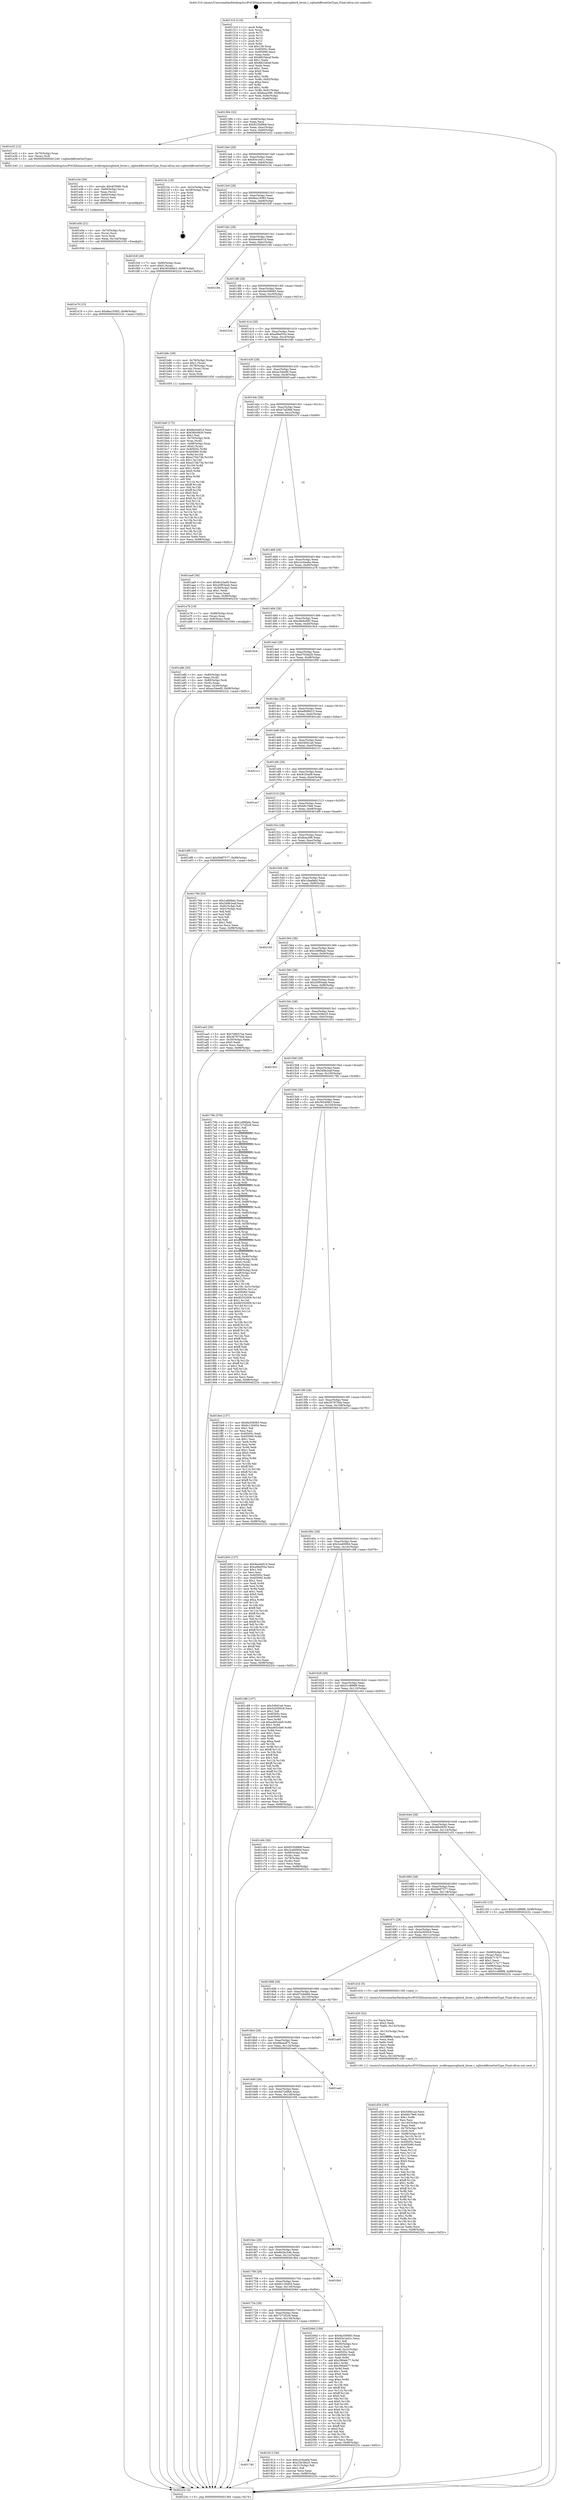 digraph "0x401310" {
  label = "0x401310 (/mnt/c/Users/mathe/Desktop/tcc/POCII/binaries/extr_wcdbrepairsqliterk_btree.c_sqliterkBtreeGetType_Final-ollvm.out::main(0))"
  labelloc = "t"
  node[shape=record]

  Entry [label="",width=0.3,height=0.3,shape=circle,fillcolor=black,style=filled]
  "0x401384" [label="{
     0x401384 [32]\l
     | [instrs]\l
     &nbsp;&nbsp;0x401384 \<+6\>: mov -0x98(%rbp),%eax\l
     &nbsp;&nbsp;0x40138a \<+2\>: mov %eax,%ecx\l
     &nbsp;&nbsp;0x40138c \<+6\>: sub $0x8235d9b9,%ecx\l
     &nbsp;&nbsp;0x401392 \<+6\>: mov %eax,-0xac(%rbp)\l
     &nbsp;&nbsp;0x401398 \<+6\>: mov %ecx,-0xb0(%rbp)\l
     &nbsp;&nbsp;0x40139e \<+6\>: je 0000000000401e32 \<main+0xb22\>\l
  }"]
  "0x401e32" [label="{
     0x401e32 [12]\l
     | [instrs]\l
     &nbsp;&nbsp;0x401e32 \<+4\>: mov -0x70(%rbp),%rax\l
     &nbsp;&nbsp;0x401e36 \<+3\>: mov (%rax),%rdi\l
     &nbsp;&nbsp;0x401e39 \<+5\>: call 0000000000401240 \<sqliterkBtreeGetType\>\l
     | [calls]\l
     &nbsp;&nbsp;0x401240 \{1\} (/mnt/c/Users/mathe/Desktop/tcc/POCII/binaries/extr_wcdbrepairsqliterk_btree.c_sqliterkBtreeGetType_Final-ollvm.out::sqliterkBtreeGetType)\l
  }"]
  "0x4013a4" [label="{
     0x4013a4 [28]\l
     | [instrs]\l
     &nbsp;&nbsp;0x4013a4 \<+5\>: jmp 00000000004013a9 \<main+0x99\>\l
     &nbsp;&nbsp;0x4013a9 \<+6\>: mov -0xac(%rbp),%eax\l
     &nbsp;&nbsp;0x4013af \<+5\>: sub $0x83e1ed1c,%eax\l
     &nbsp;&nbsp;0x4013b4 \<+6\>: mov %eax,-0xb4(%rbp)\l
     &nbsp;&nbsp;0x4013ba \<+6\>: je 000000000040210c \<main+0xdfc\>\l
  }"]
  Exit [label="",width=0.3,height=0.3,shape=circle,fillcolor=black,style=filled,peripheries=2]
  "0x40210c" [label="{
     0x40210c [18]\l
     | [instrs]\l
     &nbsp;&nbsp;0x40210c \<+3\>: mov -0x2c(%rbp),%eax\l
     &nbsp;&nbsp;0x40210f \<+4\>: lea -0x28(%rbp),%rsp\l
     &nbsp;&nbsp;0x402113 \<+1\>: pop %rbx\l
     &nbsp;&nbsp;0x402114 \<+2\>: pop %r12\l
     &nbsp;&nbsp;0x402116 \<+2\>: pop %r13\l
     &nbsp;&nbsp;0x402118 \<+2\>: pop %r14\l
     &nbsp;&nbsp;0x40211a \<+2\>: pop %r15\l
     &nbsp;&nbsp;0x40211c \<+1\>: pop %rbp\l
     &nbsp;&nbsp;0x40211d \<+1\>: ret\l
  }"]
  "0x4013c0" [label="{
     0x4013c0 [28]\l
     | [instrs]\l
     &nbsp;&nbsp;0x4013c0 \<+5\>: jmp 00000000004013c5 \<main+0xb5\>\l
     &nbsp;&nbsp;0x4013c5 \<+6\>: mov -0xac(%rbp),%eax\l
     &nbsp;&nbsp;0x4013cb \<+5\>: sub $0x8ea19383,%eax\l
     &nbsp;&nbsp;0x4013d0 \<+6\>: mov %eax,-0xb8(%rbp)\l
     &nbsp;&nbsp;0x4013d6 \<+6\>: je 0000000000401fc8 \<main+0xcb8\>\l
  }"]
  "0x401e70" [label="{
     0x401e70 [15]\l
     | [instrs]\l
     &nbsp;&nbsp;0x401e70 \<+10\>: movl $0x8ea19383,-0x98(%rbp)\l
     &nbsp;&nbsp;0x401e7a \<+5\>: jmp 000000000040223c \<main+0xf2c\>\l
  }"]
  "0x401fc8" [label="{
     0x401fc8 [28]\l
     | [instrs]\l
     &nbsp;&nbsp;0x401fc8 \<+7\>: mov -0x90(%rbp),%rax\l
     &nbsp;&nbsp;0x401fcf \<+6\>: movl $0x0,(%rax)\l
     &nbsp;&nbsp;0x401fd5 \<+10\>: movl $0x3634f4b3,-0x98(%rbp)\l
     &nbsp;&nbsp;0x401fdf \<+5\>: jmp 000000000040223c \<main+0xf2c\>\l
  }"]
  "0x4013dc" [label="{
     0x4013dc [28]\l
     | [instrs]\l
     &nbsp;&nbsp;0x4013dc \<+5\>: jmp 00000000004013e1 \<main+0xd1\>\l
     &nbsp;&nbsp;0x4013e1 \<+6\>: mov -0xac(%rbp),%eax\l
     &nbsp;&nbsp;0x4013e7 \<+5\>: sub $0x8ee4e91d,%eax\l
     &nbsp;&nbsp;0x4013ec \<+6\>: mov %eax,-0xbc(%rbp)\l
     &nbsp;&nbsp;0x4013f2 \<+6\>: je 0000000000402184 \<main+0xe74\>\l
  }"]
  "0x401e5b" [label="{
     0x401e5b [21]\l
     | [instrs]\l
     &nbsp;&nbsp;0x401e5b \<+4\>: mov -0x70(%rbp),%rcx\l
     &nbsp;&nbsp;0x401e5f \<+3\>: mov (%rcx),%rcx\l
     &nbsp;&nbsp;0x401e62 \<+3\>: mov %rcx,%rdi\l
     &nbsp;&nbsp;0x401e65 \<+6\>: mov %eax,-0x144(%rbp)\l
     &nbsp;&nbsp;0x401e6b \<+5\>: call 0000000000401030 \<free@plt\>\l
     | [calls]\l
     &nbsp;&nbsp;0x401030 \{1\} (unknown)\l
  }"]
  "0x402184" [label="{
     0x402184\l
  }", style=dashed]
  "0x4013f8" [label="{
     0x4013f8 [28]\l
     | [instrs]\l
     &nbsp;&nbsp;0x4013f8 \<+5\>: jmp 00000000004013fd \<main+0xed\>\l
     &nbsp;&nbsp;0x4013fd \<+6\>: mov -0xac(%rbp),%eax\l
     &nbsp;&nbsp;0x401403 \<+5\>: sub $0x9a358083,%eax\l
     &nbsp;&nbsp;0x401408 \<+6\>: mov %eax,-0xc0(%rbp)\l
     &nbsp;&nbsp;0x40140e \<+6\>: je 0000000000402224 \<main+0xf14\>\l
  }"]
  "0x401e3e" [label="{
     0x401e3e [29]\l
     | [instrs]\l
     &nbsp;&nbsp;0x401e3e \<+10\>: movabs $0x4030d6,%rdi\l
     &nbsp;&nbsp;0x401e48 \<+4\>: mov -0x60(%rbp),%rcx\l
     &nbsp;&nbsp;0x401e4c \<+2\>: mov %eax,(%rcx)\l
     &nbsp;&nbsp;0x401e4e \<+4\>: mov -0x60(%rbp),%rcx\l
     &nbsp;&nbsp;0x401e52 \<+2\>: mov (%rcx),%esi\l
     &nbsp;&nbsp;0x401e54 \<+2\>: mov $0x0,%al\l
     &nbsp;&nbsp;0x401e56 \<+5\>: call 0000000000401040 \<printf@plt\>\l
     | [calls]\l
     &nbsp;&nbsp;0x401040 \{1\} (unknown)\l
  }"]
  "0x402224" [label="{
     0x402224\l
  }", style=dashed]
  "0x401414" [label="{
     0x401414 [28]\l
     | [instrs]\l
     &nbsp;&nbsp;0x401414 \<+5\>: jmp 0000000000401419 \<main+0x109\>\l
     &nbsp;&nbsp;0x401419 \<+6\>: mov -0xac(%rbp),%eax\l
     &nbsp;&nbsp;0x40141f \<+5\>: sub $0xa96ef35a,%eax\l
     &nbsp;&nbsp;0x401424 \<+6\>: mov %eax,-0xc4(%rbp)\l
     &nbsp;&nbsp;0x40142a \<+6\>: je 0000000000401b8c \<main+0x87c\>\l
  }"]
  "0x401d54" [label="{
     0x401d54 [165]\l
     | [instrs]\l
     &nbsp;&nbsp;0x401d54 \<+5\>: mov $0x549d1ad,%ecx\l
     &nbsp;&nbsp;0x401d59 \<+5\>: mov $0xb6c78e6,%edx\l
     &nbsp;&nbsp;0x401d5e \<+3\>: mov $0x1,%r8b\l
     &nbsp;&nbsp;0x401d61 \<+2\>: xor %esi,%esi\l
     &nbsp;&nbsp;0x401d63 \<+6\>: mov -0x140(%rbp),%edi\l
     &nbsp;&nbsp;0x401d69 \<+3\>: imul %eax,%edi\l
     &nbsp;&nbsp;0x401d6c \<+4\>: mov -0x70(%rbp),%r9\l
     &nbsp;&nbsp;0x401d70 \<+3\>: mov (%r9),%r9\l
     &nbsp;&nbsp;0x401d73 \<+4\>: mov -0x68(%rbp),%r10\l
     &nbsp;&nbsp;0x401d77 \<+3\>: movslq (%r10),%r10\l
     &nbsp;&nbsp;0x401d7a \<+4\>: mov %edi,(%r9,%r10,4)\l
     &nbsp;&nbsp;0x401d7e \<+7\>: mov 0x40505c,%eax\l
     &nbsp;&nbsp;0x401d85 \<+7\>: mov 0x405060,%edi\l
     &nbsp;&nbsp;0x401d8c \<+3\>: sub $0x1,%esi\l
     &nbsp;&nbsp;0x401d8f \<+3\>: mov %eax,%r11d\l
     &nbsp;&nbsp;0x401d92 \<+3\>: add %esi,%r11d\l
     &nbsp;&nbsp;0x401d95 \<+4\>: imul %r11d,%eax\l
     &nbsp;&nbsp;0x401d99 \<+3\>: and $0x1,%eax\l
     &nbsp;&nbsp;0x401d9c \<+3\>: cmp $0x0,%eax\l
     &nbsp;&nbsp;0x401d9f \<+3\>: sete %bl\l
     &nbsp;&nbsp;0x401da2 \<+3\>: cmp $0xa,%edi\l
     &nbsp;&nbsp;0x401da5 \<+4\>: setl %r14b\l
     &nbsp;&nbsp;0x401da9 \<+3\>: mov %bl,%r15b\l
     &nbsp;&nbsp;0x401dac \<+4\>: xor $0xff,%r15b\l
     &nbsp;&nbsp;0x401db0 \<+3\>: mov %r14b,%r12b\l
     &nbsp;&nbsp;0x401db3 \<+4\>: xor $0xff,%r12b\l
     &nbsp;&nbsp;0x401db7 \<+4\>: xor $0x1,%r8b\l
     &nbsp;&nbsp;0x401dbb \<+3\>: mov %r15b,%r13b\l
     &nbsp;&nbsp;0x401dbe \<+4\>: and $0xff,%r13b\l
     &nbsp;&nbsp;0x401dc2 \<+3\>: and %r8b,%bl\l
     &nbsp;&nbsp;0x401dc5 \<+3\>: mov %r12b,%al\l
     &nbsp;&nbsp;0x401dc8 \<+2\>: and $0xff,%al\l
     &nbsp;&nbsp;0x401dca \<+3\>: and %r8b,%r14b\l
     &nbsp;&nbsp;0x401dcd \<+3\>: or %bl,%r13b\l
     &nbsp;&nbsp;0x401dd0 \<+3\>: or %r14b,%al\l
     &nbsp;&nbsp;0x401dd3 \<+3\>: xor %al,%r13b\l
     &nbsp;&nbsp;0x401dd6 \<+3\>: or %r12b,%r15b\l
     &nbsp;&nbsp;0x401dd9 \<+4\>: xor $0xff,%r15b\l
     &nbsp;&nbsp;0x401ddd \<+4\>: or $0x1,%r8b\l
     &nbsp;&nbsp;0x401de1 \<+3\>: and %r8b,%r15b\l
     &nbsp;&nbsp;0x401de4 \<+3\>: or %r15b,%r13b\l
     &nbsp;&nbsp;0x401de7 \<+4\>: test $0x1,%r13b\l
     &nbsp;&nbsp;0x401deb \<+3\>: cmovne %edx,%ecx\l
     &nbsp;&nbsp;0x401dee \<+6\>: mov %ecx,-0x98(%rbp)\l
     &nbsp;&nbsp;0x401df4 \<+5\>: jmp 000000000040223c \<main+0xf2c\>\l
  }"]
  "0x401b8c" [label="{
     0x401b8c [29]\l
     | [instrs]\l
     &nbsp;&nbsp;0x401b8c \<+4\>: mov -0x78(%rbp),%rax\l
     &nbsp;&nbsp;0x401b90 \<+6\>: movl $0x1,(%rax)\l
     &nbsp;&nbsp;0x401b96 \<+4\>: mov -0x78(%rbp),%rax\l
     &nbsp;&nbsp;0x401b9a \<+3\>: movslq (%rax),%rax\l
     &nbsp;&nbsp;0x401b9d \<+4\>: shl $0x2,%rax\l
     &nbsp;&nbsp;0x401ba1 \<+3\>: mov %rax,%rdi\l
     &nbsp;&nbsp;0x401ba4 \<+5\>: call 0000000000401050 \<malloc@plt\>\l
     | [calls]\l
     &nbsp;&nbsp;0x401050 \{1\} (unknown)\l
  }"]
  "0x401430" [label="{
     0x401430 [28]\l
     | [instrs]\l
     &nbsp;&nbsp;0x401430 \<+5\>: jmp 0000000000401435 \<main+0x125\>\l
     &nbsp;&nbsp;0x401435 \<+6\>: mov -0xac(%rbp),%eax\l
     &nbsp;&nbsp;0x40143b \<+5\>: sub $0xac34eef0,%eax\l
     &nbsp;&nbsp;0x401440 \<+6\>: mov %eax,-0xc8(%rbp)\l
     &nbsp;&nbsp;0x401446 \<+6\>: je 0000000000401aa9 \<main+0x799\>\l
  }"]
  "0x401d20" [label="{
     0x401d20 [52]\l
     | [instrs]\l
     &nbsp;&nbsp;0x401d20 \<+2\>: xor %ecx,%ecx\l
     &nbsp;&nbsp;0x401d22 \<+5\>: mov $0x2,%edx\l
     &nbsp;&nbsp;0x401d27 \<+6\>: mov %edx,-0x13c(%rbp)\l
     &nbsp;&nbsp;0x401d2d \<+1\>: cltd\l
     &nbsp;&nbsp;0x401d2e \<+6\>: mov -0x13c(%rbp),%esi\l
     &nbsp;&nbsp;0x401d34 \<+2\>: idiv %esi\l
     &nbsp;&nbsp;0x401d36 \<+6\>: imul $0xfffffffe,%edx,%edx\l
     &nbsp;&nbsp;0x401d3c \<+2\>: mov %ecx,%edi\l
     &nbsp;&nbsp;0x401d3e \<+2\>: sub %edx,%edi\l
     &nbsp;&nbsp;0x401d40 \<+2\>: mov %ecx,%edx\l
     &nbsp;&nbsp;0x401d42 \<+3\>: sub $0x1,%edx\l
     &nbsp;&nbsp;0x401d45 \<+2\>: add %edx,%edi\l
     &nbsp;&nbsp;0x401d47 \<+2\>: sub %edi,%ecx\l
     &nbsp;&nbsp;0x401d49 \<+6\>: mov %ecx,-0x140(%rbp)\l
     &nbsp;&nbsp;0x401d4f \<+5\>: call 0000000000401160 \<next_i\>\l
     | [calls]\l
     &nbsp;&nbsp;0x401160 \{1\} (/mnt/c/Users/mathe/Desktop/tcc/POCII/binaries/extr_wcdbrepairsqliterk_btree.c_sqliterkBtreeGetType_Final-ollvm.out::next_i)\l
  }"]
  "0x401aa9" [label="{
     0x401aa9 [30]\l
     | [instrs]\l
     &nbsp;&nbsp;0x401aa9 \<+5\>: mov $0x9c20ad9,%eax\l
     &nbsp;&nbsp;0x401aae \<+5\>: mov $0x20f03eab,%ecx\l
     &nbsp;&nbsp;0x401ab3 \<+3\>: mov -0x30(%rbp),%edx\l
     &nbsp;&nbsp;0x401ab6 \<+3\>: cmp $0x1,%edx\l
     &nbsp;&nbsp;0x401ab9 \<+3\>: cmovl %ecx,%eax\l
     &nbsp;&nbsp;0x401abc \<+6\>: mov %eax,-0x98(%rbp)\l
     &nbsp;&nbsp;0x401ac2 \<+5\>: jmp 000000000040223c \<main+0xf2c\>\l
  }"]
  "0x40144c" [label="{
     0x40144c [28]\l
     | [instrs]\l
     &nbsp;&nbsp;0x40144c \<+5\>: jmp 0000000000401451 \<main+0x141\>\l
     &nbsp;&nbsp;0x401451 \<+6\>: mov -0xac(%rbp),%eax\l
     &nbsp;&nbsp;0x401457 \<+5\>: sub $0xb7af3fe6,%eax\l
     &nbsp;&nbsp;0x40145c \<+6\>: mov %eax,-0xcc(%rbp)\l
     &nbsp;&nbsp;0x401462 \<+6\>: je 0000000000401e7f \<main+0xb6f\>\l
  }"]
  "0x401ba9" [label="{
     0x401ba9 [172]\l
     | [instrs]\l
     &nbsp;&nbsp;0x401ba9 \<+5\>: mov $0x8ee4e91d,%ecx\l
     &nbsp;&nbsp;0x401bae \<+5\>: mov $0x56fc0830,%edx\l
     &nbsp;&nbsp;0x401bb3 \<+3\>: mov $0x1,%sil\l
     &nbsp;&nbsp;0x401bb6 \<+4\>: mov -0x70(%rbp),%rdi\l
     &nbsp;&nbsp;0x401bba \<+3\>: mov %rax,(%rdi)\l
     &nbsp;&nbsp;0x401bbd \<+4\>: mov -0x68(%rbp),%rax\l
     &nbsp;&nbsp;0x401bc1 \<+6\>: movl $0x0,(%rax)\l
     &nbsp;&nbsp;0x401bc7 \<+8\>: mov 0x40505c,%r8d\l
     &nbsp;&nbsp;0x401bcf \<+8\>: mov 0x405060,%r9d\l
     &nbsp;&nbsp;0x401bd7 \<+3\>: mov %r8d,%r10d\l
     &nbsp;&nbsp;0x401bda \<+7\>: sub $0xe27bb73b,%r10d\l
     &nbsp;&nbsp;0x401be1 \<+4\>: sub $0x1,%r10d\l
     &nbsp;&nbsp;0x401be5 \<+7\>: add $0xe27bb73b,%r10d\l
     &nbsp;&nbsp;0x401bec \<+4\>: imul %r10d,%r8d\l
     &nbsp;&nbsp;0x401bf0 \<+4\>: and $0x1,%r8d\l
     &nbsp;&nbsp;0x401bf4 \<+4\>: cmp $0x0,%r8d\l
     &nbsp;&nbsp;0x401bf8 \<+4\>: sete %r11b\l
     &nbsp;&nbsp;0x401bfc \<+4\>: cmp $0xa,%r9d\l
     &nbsp;&nbsp;0x401c00 \<+3\>: setl %bl\l
     &nbsp;&nbsp;0x401c03 \<+3\>: mov %r11b,%r14b\l
     &nbsp;&nbsp;0x401c06 \<+4\>: xor $0xff,%r14b\l
     &nbsp;&nbsp;0x401c0a \<+3\>: mov %bl,%r15b\l
     &nbsp;&nbsp;0x401c0d \<+4\>: xor $0xff,%r15b\l
     &nbsp;&nbsp;0x401c11 \<+4\>: xor $0x0,%sil\l
     &nbsp;&nbsp;0x401c15 \<+3\>: mov %r14b,%r12b\l
     &nbsp;&nbsp;0x401c18 \<+4\>: and $0x0,%r12b\l
     &nbsp;&nbsp;0x401c1c \<+3\>: and %sil,%r11b\l
     &nbsp;&nbsp;0x401c1f \<+3\>: mov %r15b,%r13b\l
     &nbsp;&nbsp;0x401c22 \<+4\>: and $0x0,%r13b\l
     &nbsp;&nbsp;0x401c26 \<+3\>: and %sil,%bl\l
     &nbsp;&nbsp;0x401c29 \<+3\>: or %r11b,%r12b\l
     &nbsp;&nbsp;0x401c2c \<+3\>: or %bl,%r13b\l
     &nbsp;&nbsp;0x401c2f \<+3\>: xor %r13b,%r12b\l
     &nbsp;&nbsp;0x401c32 \<+3\>: or %r15b,%r14b\l
     &nbsp;&nbsp;0x401c35 \<+4\>: xor $0xff,%r14b\l
     &nbsp;&nbsp;0x401c39 \<+4\>: or $0x0,%sil\l
     &nbsp;&nbsp;0x401c3d \<+3\>: and %sil,%r14b\l
     &nbsp;&nbsp;0x401c40 \<+3\>: or %r14b,%r12b\l
     &nbsp;&nbsp;0x401c43 \<+4\>: test $0x1,%r12b\l
     &nbsp;&nbsp;0x401c47 \<+3\>: cmovne %edx,%ecx\l
     &nbsp;&nbsp;0x401c4a \<+6\>: mov %ecx,-0x98(%rbp)\l
     &nbsp;&nbsp;0x401c50 \<+5\>: jmp 000000000040223c \<main+0xf2c\>\l
  }"]
  "0x401e7f" [label="{
     0x401e7f\l
  }", style=dashed]
  "0x401468" [label="{
     0x401468 [28]\l
     | [instrs]\l
     &nbsp;&nbsp;0x401468 \<+5\>: jmp 000000000040146d \<main+0x15d\>\l
     &nbsp;&nbsp;0x40146d \<+6\>: mov -0xac(%rbp),%eax\l
     &nbsp;&nbsp;0x401473 \<+5\>: sub $0xc2c0ea6a,%eax\l
     &nbsp;&nbsp;0x401478 \<+6\>: mov %eax,-0xd0(%rbp)\l
     &nbsp;&nbsp;0x40147e \<+6\>: je 0000000000401a78 \<main+0x768\>\l
  }"]
  "0x401a8b" [label="{
     0x401a8b [30]\l
     | [instrs]\l
     &nbsp;&nbsp;0x401a8b \<+4\>: mov -0x80(%rbp),%rdi\l
     &nbsp;&nbsp;0x401a8f \<+2\>: mov %eax,(%rdi)\l
     &nbsp;&nbsp;0x401a91 \<+4\>: mov -0x80(%rbp),%rdi\l
     &nbsp;&nbsp;0x401a95 \<+2\>: mov (%rdi),%eax\l
     &nbsp;&nbsp;0x401a97 \<+3\>: mov %eax,-0x30(%rbp)\l
     &nbsp;&nbsp;0x401a9a \<+10\>: movl $0xac34eef0,-0x98(%rbp)\l
     &nbsp;&nbsp;0x401aa4 \<+5\>: jmp 000000000040223c \<main+0xf2c\>\l
  }"]
  "0x401a78" [label="{
     0x401a78 [19]\l
     | [instrs]\l
     &nbsp;&nbsp;0x401a78 \<+7\>: mov -0x88(%rbp),%rax\l
     &nbsp;&nbsp;0x401a7f \<+3\>: mov (%rax),%rax\l
     &nbsp;&nbsp;0x401a82 \<+4\>: mov 0x8(%rax),%rdi\l
     &nbsp;&nbsp;0x401a86 \<+5\>: call 0000000000401060 \<atoi@plt\>\l
     | [calls]\l
     &nbsp;&nbsp;0x401060 \{1\} (unknown)\l
  }"]
  "0x401484" [label="{
     0x401484 [28]\l
     | [instrs]\l
     &nbsp;&nbsp;0x401484 \<+5\>: jmp 0000000000401489 \<main+0x179\>\l
     &nbsp;&nbsp;0x401489 \<+6\>: mov -0xac(%rbp),%eax\l
     &nbsp;&nbsp;0x40148f \<+5\>: sub $0xc6b9c685,%eax\l
     &nbsp;&nbsp;0x401494 \<+6\>: mov %eax,-0xd4(%rbp)\l
     &nbsp;&nbsp;0x40149a \<+6\>: je 00000000004019c4 \<main+0x6b4\>\l
  }"]
  "0x401740" [label="{
     0x401740\l
  }", style=dashed]
  "0x4019c4" [label="{
     0x4019c4\l
  }", style=dashed]
  "0x4014a0" [label="{
     0x4014a0 [28]\l
     | [instrs]\l
     &nbsp;&nbsp;0x4014a0 \<+5\>: jmp 00000000004014a5 \<main+0x195\>\l
     &nbsp;&nbsp;0x4014a5 \<+6\>: mov -0xac(%rbp),%eax\l
     &nbsp;&nbsp;0x4014ab \<+5\>: sub $0xd703da2b,%eax\l
     &nbsp;&nbsp;0x4014b0 \<+6\>: mov %eax,-0xd8(%rbp)\l
     &nbsp;&nbsp;0x4014b6 \<+6\>: je 0000000000401f58 \<main+0xc48\>\l
  }"]
  "0x401913" [label="{
     0x401913 [30]\l
     | [instrs]\l
     &nbsp;&nbsp;0x401913 \<+5\>: mov $0xc2c0ea6a,%eax\l
     &nbsp;&nbsp;0x401918 \<+5\>: mov $0x23b38e25,%ecx\l
     &nbsp;&nbsp;0x40191d \<+3\>: mov -0x31(%rbp),%dl\l
     &nbsp;&nbsp;0x401920 \<+3\>: test $0x1,%dl\l
     &nbsp;&nbsp;0x401923 \<+3\>: cmovne %ecx,%eax\l
     &nbsp;&nbsp;0x401926 \<+6\>: mov %eax,-0x98(%rbp)\l
     &nbsp;&nbsp;0x40192c \<+5\>: jmp 000000000040223c \<main+0xf2c\>\l
  }"]
  "0x401f58" [label="{
     0x401f58\l
  }", style=dashed]
  "0x4014bc" [label="{
     0x4014bc [28]\l
     | [instrs]\l
     &nbsp;&nbsp;0x4014bc \<+5\>: jmp 00000000004014c1 \<main+0x1b1\>\l
     &nbsp;&nbsp;0x4014c1 \<+6\>: mov -0xac(%rbp),%eax\l
     &nbsp;&nbsp;0x4014c7 \<+5\>: sub $0xefb98d13,%eax\l
     &nbsp;&nbsp;0x4014cc \<+6\>: mov %eax,-0xdc(%rbp)\l
     &nbsp;&nbsp;0x4014d2 \<+6\>: je 0000000000401ebc \<main+0xbac\>\l
  }"]
  "0x401724" [label="{
     0x401724 [28]\l
     | [instrs]\l
     &nbsp;&nbsp;0x401724 \<+5\>: jmp 0000000000401729 \<main+0x419\>\l
     &nbsp;&nbsp;0x401729 \<+6\>: mov -0xac(%rbp),%eax\l
     &nbsp;&nbsp;0x40172f \<+5\>: sub $0x7272f2c9,%eax\l
     &nbsp;&nbsp;0x401734 \<+6\>: mov %eax,-0x134(%rbp)\l
     &nbsp;&nbsp;0x40173a \<+6\>: je 0000000000401913 \<main+0x603\>\l
  }"]
  "0x401ebc" [label="{
     0x401ebc\l
  }", style=dashed]
  "0x4014d8" [label="{
     0x4014d8 [28]\l
     | [instrs]\l
     &nbsp;&nbsp;0x4014d8 \<+5\>: jmp 00000000004014dd \<main+0x1cd\>\l
     &nbsp;&nbsp;0x4014dd \<+6\>: mov -0xac(%rbp),%eax\l
     &nbsp;&nbsp;0x4014e3 \<+5\>: sub $0x549d1ad,%eax\l
     &nbsp;&nbsp;0x4014e8 \<+6\>: mov %eax,-0xe0(%rbp)\l
     &nbsp;&nbsp;0x4014ee \<+6\>: je 00000000004021c1 \<main+0xeb1\>\l
  }"]
  "0x40206d" [label="{
     0x40206d [159]\l
     | [instrs]\l
     &nbsp;&nbsp;0x40206d \<+5\>: mov $0x9a358083,%eax\l
     &nbsp;&nbsp;0x402072 \<+5\>: mov $0x83e1ed1c,%ecx\l
     &nbsp;&nbsp;0x402077 \<+2\>: mov $0x1,%dl\l
     &nbsp;&nbsp;0x402079 \<+7\>: mov -0x90(%rbp),%rsi\l
     &nbsp;&nbsp;0x402080 \<+2\>: mov (%rsi),%edi\l
     &nbsp;&nbsp;0x402082 \<+3\>: mov %edi,-0x2c(%rbp)\l
     &nbsp;&nbsp;0x402085 \<+7\>: mov 0x40505c,%edi\l
     &nbsp;&nbsp;0x40208c \<+8\>: mov 0x405060,%r8d\l
     &nbsp;&nbsp;0x402094 \<+3\>: mov %edi,%r9d\l
     &nbsp;&nbsp;0x402097 \<+7\>: add $0x396afe77,%r9d\l
     &nbsp;&nbsp;0x40209e \<+4\>: sub $0x1,%r9d\l
     &nbsp;&nbsp;0x4020a2 \<+7\>: sub $0x396afe77,%r9d\l
     &nbsp;&nbsp;0x4020a9 \<+4\>: imul %r9d,%edi\l
     &nbsp;&nbsp;0x4020ad \<+3\>: and $0x1,%edi\l
     &nbsp;&nbsp;0x4020b0 \<+3\>: cmp $0x0,%edi\l
     &nbsp;&nbsp;0x4020b3 \<+4\>: sete %r10b\l
     &nbsp;&nbsp;0x4020b7 \<+4\>: cmp $0xa,%r8d\l
     &nbsp;&nbsp;0x4020bb \<+4\>: setl %r11b\l
     &nbsp;&nbsp;0x4020bf \<+3\>: mov %r10b,%bl\l
     &nbsp;&nbsp;0x4020c2 \<+3\>: xor $0xff,%bl\l
     &nbsp;&nbsp;0x4020c5 \<+3\>: mov %r11b,%r14b\l
     &nbsp;&nbsp;0x4020c8 \<+4\>: xor $0xff,%r14b\l
     &nbsp;&nbsp;0x4020cc \<+3\>: xor $0x0,%dl\l
     &nbsp;&nbsp;0x4020cf \<+3\>: mov %bl,%r15b\l
     &nbsp;&nbsp;0x4020d2 \<+4\>: and $0x0,%r15b\l
     &nbsp;&nbsp;0x4020d6 \<+3\>: and %dl,%r10b\l
     &nbsp;&nbsp;0x4020d9 \<+3\>: mov %r14b,%r12b\l
     &nbsp;&nbsp;0x4020dc \<+4\>: and $0x0,%r12b\l
     &nbsp;&nbsp;0x4020e0 \<+3\>: and %dl,%r11b\l
     &nbsp;&nbsp;0x4020e3 \<+3\>: or %r10b,%r15b\l
     &nbsp;&nbsp;0x4020e6 \<+3\>: or %r11b,%r12b\l
     &nbsp;&nbsp;0x4020e9 \<+3\>: xor %r12b,%r15b\l
     &nbsp;&nbsp;0x4020ec \<+3\>: or %r14b,%bl\l
     &nbsp;&nbsp;0x4020ef \<+3\>: xor $0xff,%bl\l
     &nbsp;&nbsp;0x4020f2 \<+3\>: or $0x0,%dl\l
     &nbsp;&nbsp;0x4020f5 \<+2\>: and %dl,%bl\l
     &nbsp;&nbsp;0x4020f7 \<+3\>: or %bl,%r15b\l
     &nbsp;&nbsp;0x4020fa \<+4\>: test $0x1,%r15b\l
     &nbsp;&nbsp;0x4020fe \<+3\>: cmovne %ecx,%eax\l
     &nbsp;&nbsp;0x402101 \<+6\>: mov %eax,-0x98(%rbp)\l
     &nbsp;&nbsp;0x402107 \<+5\>: jmp 000000000040223c \<main+0xf2c\>\l
  }"]
  "0x4021c1" [label="{
     0x4021c1\l
  }", style=dashed]
  "0x4014f4" [label="{
     0x4014f4 [28]\l
     | [instrs]\l
     &nbsp;&nbsp;0x4014f4 \<+5\>: jmp 00000000004014f9 \<main+0x1e9\>\l
     &nbsp;&nbsp;0x4014f9 \<+6\>: mov -0xac(%rbp),%eax\l
     &nbsp;&nbsp;0x4014ff \<+5\>: sub $0x9c20ad9,%eax\l
     &nbsp;&nbsp;0x401504 \<+6\>: mov %eax,-0xe4(%rbp)\l
     &nbsp;&nbsp;0x40150a \<+6\>: je 0000000000401ac7 \<main+0x7b7\>\l
  }"]
  "0x401708" [label="{
     0x401708 [28]\l
     | [instrs]\l
     &nbsp;&nbsp;0x401708 \<+5\>: jmp 000000000040170d \<main+0x3fd\>\l
     &nbsp;&nbsp;0x40170d \<+6\>: mov -0xac(%rbp),%eax\l
     &nbsp;&nbsp;0x401713 \<+5\>: sub $0x6c130d54,%eax\l
     &nbsp;&nbsp;0x401718 \<+6\>: mov %eax,-0x130(%rbp)\l
     &nbsp;&nbsp;0x40171e \<+6\>: je 000000000040206d \<main+0xd5d\>\l
  }"]
  "0x401ac7" [label="{
     0x401ac7\l
  }", style=dashed]
  "0x401510" [label="{
     0x401510 [28]\l
     | [instrs]\l
     &nbsp;&nbsp;0x401510 \<+5\>: jmp 0000000000401515 \<main+0x205\>\l
     &nbsp;&nbsp;0x401515 \<+6\>: mov -0xac(%rbp),%eax\l
     &nbsp;&nbsp;0x40151b \<+5\>: sub $0xb6c78e6,%eax\l
     &nbsp;&nbsp;0x401520 \<+6\>: mov %eax,-0xe8(%rbp)\l
     &nbsp;&nbsp;0x401526 \<+6\>: je 0000000000401df9 \<main+0xae9\>\l
  }"]
  "0x401fb4" [label="{
     0x401fb4\l
  }", style=dashed]
  "0x401df9" [label="{
     0x401df9 [15]\l
     | [instrs]\l
     &nbsp;&nbsp;0x401df9 \<+10\>: movl $0x59df7577,-0x98(%rbp)\l
     &nbsp;&nbsp;0x401e03 \<+5\>: jmp 000000000040223c \<main+0xf2c\>\l
  }"]
  "0x40152c" [label="{
     0x40152c [28]\l
     | [instrs]\l
     &nbsp;&nbsp;0x40152c \<+5\>: jmp 0000000000401531 \<main+0x221\>\l
     &nbsp;&nbsp;0x401531 \<+6\>: mov -0xac(%rbp),%eax\l
     &nbsp;&nbsp;0x401537 \<+5\>: sub $0xfeaa396,%eax\l
     &nbsp;&nbsp;0x40153c \<+6\>: mov %eax,-0xec(%rbp)\l
     &nbsp;&nbsp;0x401542 \<+6\>: je 0000000000401766 \<main+0x456\>\l
  }"]
  "0x4016ec" [label="{
     0x4016ec [28]\l
     | [instrs]\l
     &nbsp;&nbsp;0x4016ec \<+5\>: jmp 00000000004016f1 \<main+0x3e1\>\l
     &nbsp;&nbsp;0x4016f1 \<+6\>: mov -0xac(%rbp),%eax\l
     &nbsp;&nbsp;0x4016f7 \<+5\>: sub $0x6b2bc54b,%eax\l
     &nbsp;&nbsp;0x4016fc \<+6\>: mov %eax,-0x12c(%rbp)\l
     &nbsp;&nbsp;0x401702 \<+6\>: je 0000000000401fb4 \<main+0xca4\>\l
  }"]
  "0x401766" [label="{
     0x401766 [53]\l
     | [instrs]\l
     &nbsp;&nbsp;0x401766 \<+5\>: mov $0x1e89fadc,%eax\l
     &nbsp;&nbsp;0x40176b \<+5\>: mov $0x349b2eaf,%ecx\l
     &nbsp;&nbsp;0x401770 \<+6\>: mov -0x92(%rbp),%dl\l
     &nbsp;&nbsp;0x401776 \<+7\>: mov -0x91(%rbp),%sil\l
     &nbsp;&nbsp;0x40177d \<+3\>: mov %dl,%dil\l
     &nbsp;&nbsp;0x401780 \<+3\>: and %sil,%dil\l
     &nbsp;&nbsp;0x401783 \<+3\>: xor %sil,%dl\l
     &nbsp;&nbsp;0x401786 \<+3\>: or %dl,%dil\l
     &nbsp;&nbsp;0x401789 \<+4\>: test $0x1,%dil\l
     &nbsp;&nbsp;0x40178d \<+3\>: cmovne %ecx,%eax\l
     &nbsp;&nbsp;0x401790 \<+6\>: mov %eax,-0x98(%rbp)\l
     &nbsp;&nbsp;0x401796 \<+5\>: jmp 000000000040223c \<main+0xf2c\>\l
  }"]
  "0x401548" [label="{
     0x401548 [28]\l
     | [instrs]\l
     &nbsp;&nbsp;0x401548 \<+5\>: jmp 000000000040154d \<main+0x23d\>\l
     &nbsp;&nbsp;0x40154d \<+6\>: mov -0xac(%rbp),%eax\l
     &nbsp;&nbsp;0x401553 \<+5\>: sub $0x1daafa6d,%eax\l
     &nbsp;&nbsp;0x401558 \<+6\>: mov %eax,-0xf0(%rbp)\l
     &nbsp;&nbsp;0x40155e \<+6\>: je 0000000000402163 \<main+0xe53\>\l
  }"]
  "0x40223c" [label="{
     0x40223c [5]\l
     | [instrs]\l
     &nbsp;&nbsp;0x40223c \<+5\>: jmp 0000000000401384 \<main+0x74\>\l
  }"]
  "0x401310" [label="{
     0x401310 [116]\l
     | [instrs]\l
     &nbsp;&nbsp;0x401310 \<+1\>: push %rbp\l
     &nbsp;&nbsp;0x401311 \<+3\>: mov %rsp,%rbp\l
     &nbsp;&nbsp;0x401314 \<+2\>: push %r15\l
     &nbsp;&nbsp;0x401316 \<+2\>: push %r14\l
     &nbsp;&nbsp;0x401318 \<+2\>: push %r13\l
     &nbsp;&nbsp;0x40131a \<+2\>: push %r12\l
     &nbsp;&nbsp;0x40131c \<+1\>: push %rbx\l
     &nbsp;&nbsp;0x40131d \<+7\>: sub $0x138,%rsp\l
     &nbsp;&nbsp;0x401324 \<+7\>: mov 0x40505c,%eax\l
     &nbsp;&nbsp;0x40132b \<+7\>: mov 0x405060,%ecx\l
     &nbsp;&nbsp;0x401332 \<+2\>: mov %eax,%edx\l
     &nbsp;&nbsp;0x401334 \<+6\>: sub $0x8823dcef,%edx\l
     &nbsp;&nbsp;0x40133a \<+3\>: sub $0x1,%edx\l
     &nbsp;&nbsp;0x40133d \<+6\>: add $0x8823dcef,%edx\l
     &nbsp;&nbsp;0x401343 \<+3\>: imul %edx,%eax\l
     &nbsp;&nbsp;0x401346 \<+3\>: and $0x1,%eax\l
     &nbsp;&nbsp;0x401349 \<+3\>: cmp $0x0,%eax\l
     &nbsp;&nbsp;0x40134c \<+4\>: sete %r8b\l
     &nbsp;&nbsp;0x401350 \<+4\>: and $0x1,%r8b\l
     &nbsp;&nbsp;0x401354 \<+7\>: mov %r8b,-0x92(%rbp)\l
     &nbsp;&nbsp;0x40135b \<+3\>: cmp $0xa,%ecx\l
     &nbsp;&nbsp;0x40135e \<+4\>: setl %r8b\l
     &nbsp;&nbsp;0x401362 \<+4\>: and $0x1,%r8b\l
     &nbsp;&nbsp;0x401366 \<+7\>: mov %r8b,-0x91(%rbp)\l
     &nbsp;&nbsp;0x40136d \<+10\>: movl $0xfeaa396,-0x98(%rbp)\l
     &nbsp;&nbsp;0x401377 \<+6\>: mov %edi,-0x9c(%rbp)\l
     &nbsp;&nbsp;0x40137d \<+7\>: mov %rsi,-0xa8(%rbp)\l
  }"]
  "0x401f36" [label="{
     0x401f36\l
  }", style=dashed]
  "0x402163" [label="{
     0x402163\l
  }", style=dashed]
  "0x401564" [label="{
     0x401564 [28]\l
     | [instrs]\l
     &nbsp;&nbsp;0x401564 \<+5\>: jmp 0000000000401569 \<main+0x259\>\l
     &nbsp;&nbsp;0x401569 \<+6\>: mov -0xac(%rbp),%eax\l
     &nbsp;&nbsp;0x40156f \<+5\>: sub $0x1e89fadc,%eax\l
     &nbsp;&nbsp;0x401574 \<+6\>: mov %eax,-0xf4(%rbp)\l
     &nbsp;&nbsp;0x40157a \<+6\>: je 000000000040211e \<main+0xe0e\>\l
  }"]
  "0x4016d0" [label="{
     0x4016d0 [28]\l
     | [instrs]\l
     &nbsp;&nbsp;0x4016d0 \<+5\>: jmp 00000000004016d5 \<main+0x3c5\>\l
     &nbsp;&nbsp;0x4016d5 \<+6\>: mov -0xac(%rbp),%eax\l
     &nbsp;&nbsp;0x4016db \<+5\>: sub $0x6a72d9c6,%eax\l
     &nbsp;&nbsp;0x4016e0 \<+6\>: mov %eax,-0x128(%rbp)\l
     &nbsp;&nbsp;0x4016e6 \<+6\>: je 0000000000401f36 \<main+0xc26\>\l
  }"]
  "0x40211e" [label="{
     0x40211e\l
  }", style=dashed]
  "0x401580" [label="{
     0x401580 [28]\l
     | [instrs]\l
     &nbsp;&nbsp;0x401580 \<+5\>: jmp 0000000000401585 \<main+0x275\>\l
     &nbsp;&nbsp;0x401585 \<+6\>: mov -0xac(%rbp),%eax\l
     &nbsp;&nbsp;0x40158b \<+5\>: sub $0x20f03eab,%eax\l
     &nbsp;&nbsp;0x401590 \<+6\>: mov %eax,-0xf8(%rbp)\l
     &nbsp;&nbsp;0x401596 \<+6\>: je 0000000000401ae5 \<main+0x7d5\>\l
  }"]
  "0x401ee0" [label="{
     0x401ee0\l
  }", style=dashed]
  "0x401ae5" [label="{
     0x401ae5 [30]\l
     | [instrs]\l
     &nbsp;&nbsp;0x401ae5 \<+5\>: mov $0x7d9b57ea,%eax\l
     &nbsp;&nbsp;0x401aea \<+5\>: mov $0x367875bb,%ecx\l
     &nbsp;&nbsp;0x401aef \<+3\>: mov -0x30(%rbp),%edx\l
     &nbsp;&nbsp;0x401af2 \<+3\>: cmp $0x0,%edx\l
     &nbsp;&nbsp;0x401af5 \<+3\>: cmove %ecx,%eax\l
     &nbsp;&nbsp;0x401af8 \<+6\>: mov %eax,-0x98(%rbp)\l
     &nbsp;&nbsp;0x401afe \<+5\>: jmp 000000000040223c \<main+0xf2c\>\l
  }"]
  "0x40159c" [label="{
     0x40159c [28]\l
     | [instrs]\l
     &nbsp;&nbsp;0x40159c \<+5\>: jmp 00000000004015a1 \<main+0x291\>\l
     &nbsp;&nbsp;0x4015a1 \<+6\>: mov -0xac(%rbp),%eax\l
     &nbsp;&nbsp;0x4015a7 \<+5\>: sub $0x23b38e25,%eax\l
     &nbsp;&nbsp;0x4015ac \<+6\>: mov %eax,-0xfc(%rbp)\l
     &nbsp;&nbsp;0x4015b2 \<+6\>: je 0000000000401931 \<main+0x621\>\l
  }"]
  "0x4016b4" [label="{
     0x4016b4 [28]\l
     | [instrs]\l
     &nbsp;&nbsp;0x4016b4 \<+5\>: jmp 00000000004016b9 \<main+0x3a9\>\l
     &nbsp;&nbsp;0x4016b9 \<+6\>: mov -0xac(%rbp),%eax\l
     &nbsp;&nbsp;0x4016bf \<+5\>: sub $0x68eea875,%eax\l
     &nbsp;&nbsp;0x4016c4 \<+6\>: mov %eax,-0x124(%rbp)\l
     &nbsp;&nbsp;0x4016ca \<+6\>: je 0000000000401ee0 \<main+0xbd0\>\l
  }"]
  "0x401931" [label="{
     0x401931\l
  }", style=dashed]
  "0x4015b8" [label="{
     0x4015b8 [28]\l
     | [instrs]\l
     &nbsp;&nbsp;0x4015b8 \<+5\>: jmp 00000000004015bd \<main+0x2ad\>\l
     &nbsp;&nbsp;0x4015bd \<+6\>: mov -0xac(%rbp),%eax\l
     &nbsp;&nbsp;0x4015c3 \<+5\>: sub $0x349b2eaf,%eax\l
     &nbsp;&nbsp;0x4015c8 \<+6\>: mov %eax,-0x100(%rbp)\l
     &nbsp;&nbsp;0x4015ce \<+6\>: je 000000000040179b \<main+0x48b\>\l
  }"]
  "0x401a69" [label="{
     0x401a69\l
  }", style=dashed]
  "0x40179b" [label="{
     0x40179b [376]\l
     | [instrs]\l
     &nbsp;&nbsp;0x40179b \<+5\>: mov $0x1e89fadc,%eax\l
     &nbsp;&nbsp;0x4017a0 \<+5\>: mov $0x7272f2c9,%ecx\l
     &nbsp;&nbsp;0x4017a5 \<+2\>: mov $0x1,%dl\l
     &nbsp;&nbsp;0x4017a7 \<+3\>: mov %rsp,%rsi\l
     &nbsp;&nbsp;0x4017aa \<+4\>: add $0xfffffffffffffff0,%rsi\l
     &nbsp;&nbsp;0x4017ae \<+3\>: mov %rsi,%rsp\l
     &nbsp;&nbsp;0x4017b1 \<+7\>: mov %rsi,-0x90(%rbp)\l
     &nbsp;&nbsp;0x4017b8 \<+3\>: mov %rsp,%rsi\l
     &nbsp;&nbsp;0x4017bb \<+4\>: add $0xfffffffffffffff0,%rsi\l
     &nbsp;&nbsp;0x4017bf \<+3\>: mov %rsi,%rsp\l
     &nbsp;&nbsp;0x4017c2 \<+3\>: mov %rsp,%rdi\l
     &nbsp;&nbsp;0x4017c5 \<+4\>: add $0xfffffffffffffff0,%rdi\l
     &nbsp;&nbsp;0x4017c9 \<+3\>: mov %rdi,%rsp\l
     &nbsp;&nbsp;0x4017cc \<+7\>: mov %rdi,-0x88(%rbp)\l
     &nbsp;&nbsp;0x4017d3 \<+3\>: mov %rsp,%rdi\l
     &nbsp;&nbsp;0x4017d6 \<+4\>: add $0xfffffffffffffff0,%rdi\l
     &nbsp;&nbsp;0x4017da \<+3\>: mov %rdi,%rsp\l
     &nbsp;&nbsp;0x4017dd \<+4\>: mov %rdi,-0x80(%rbp)\l
     &nbsp;&nbsp;0x4017e1 \<+3\>: mov %rsp,%rdi\l
     &nbsp;&nbsp;0x4017e4 \<+4\>: add $0xfffffffffffffff0,%rdi\l
     &nbsp;&nbsp;0x4017e8 \<+3\>: mov %rdi,%rsp\l
     &nbsp;&nbsp;0x4017eb \<+4\>: mov %rdi,-0x78(%rbp)\l
     &nbsp;&nbsp;0x4017ef \<+3\>: mov %rsp,%rdi\l
     &nbsp;&nbsp;0x4017f2 \<+4\>: add $0xfffffffffffffff0,%rdi\l
     &nbsp;&nbsp;0x4017f6 \<+3\>: mov %rdi,%rsp\l
     &nbsp;&nbsp;0x4017f9 \<+4\>: mov %rdi,-0x70(%rbp)\l
     &nbsp;&nbsp;0x4017fd \<+3\>: mov %rsp,%rdi\l
     &nbsp;&nbsp;0x401800 \<+4\>: add $0xfffffffffffffff0,%rdi\l
     &nbsp;&nbsp;0x401804 \<+3\>: mov %rdi,%rsp\l
     &nbsp;&nbsp;0x401807 \<+4\>: mov %rdi,-0x68(%rbp)\l
     &nbsp;&nbsp;0x40180b \<+3\>: mov %rsp,%rdi\l
     &nbsp;&nbsp;0x40180e \<+4\>: add $0xfffffffffffffff0,%rdi\l
     &nbsp;&nbsp;0x401812 \<+3\>: mov %rdi,%rsp\l
     &nbsp;&nbsp;0x401815 \<+4\>: mov %rdi,-0x60(%rbp)\l
     &nbsp;&nbsp;0x401819 \<+3\>: mov %rsp,%rdi\l
     &nbsp;&nbsp;0x40181c \<+4\>: add $0xfffffffffffffff0,%rdi\l
     &nbsp;&nbsp;0x401820 \<+3\>: mov %rdi,%rsp\l
     &nbsp;&nbsp;0x401823 \<+4\>: mov %rdi,-0x58(%rbp)\l
     &nbsp;&nbsp;0x401827 \<+3\>: mov %rsp,%rdi\l
     &nbsp;&nbsp;0x40182a \<+4\>: add $0xfffffffffffffff0,%rdi\l
     &nbsp;&nbsp;0x40182e \<+3\>: mov %rdi,%rsp\l
     &nbsp;&nbsp;0x401831 \<+4\>: mov %rdi,-0x50(%rbp)\l
     &nbsp;&nbsp;0x401835 \<+3\>: mov %rsp,%rdi\l
     &nbsp;&nbsp;0x401838 \<+4\>: add $0xfffffffffffffff0,%rdi\l
     &nbsp;&nbsp;0x40183c \<+3\>: mov %rdi,%rsp\l
     &nbsp;&nbsp;0x40183f \<+4\>: mov %rdi,-0x48(%rbp)\l
     &nbsp;&nbsp;0x401843 \<+3\>: mov %rsp,%rdi\l
     &nbsp;&nbsp;0x401846 \<+4\>: add $0xfffffffffffffff0,%rdi\l
     &nbsp;&nbsp;0x40184a \<+3\>: mov %rdi,%rsp\l
     &nbsp;&nbsp;0x40184d \<+4\>: mov %rdi,-0x40(%rbp)\l
     &nbsp;&nbsp;0x401851 \<+7\>: mov -0x90(%rbp),%rdi\l
     &nbsp;&nbsp;0x401858 \<+6\>: movl $0x0,(%rdi)\l
     &nbsp;&nbsp;0x40185e \<+7\>: mov -0x9c(%rbp),%r8d\l
     &nbsp;&nbsp;0x401865 \<+3\>: mov %r8d,(%rsi)\l
     &nbsp;&nbsp;0x401868 \<+7\>: mov -0x88(%rbp),%rdi\l
     &nbsp;&nbsp;0x40186f \<+7\>: mov -0xa8(%rbp),%r9\l
     &nbsp;&nbsp;0x401876 \<+3\>: mov %r9,(%rdi)\l
     &nbsp;&nbsp;0x401879 \<+3\>: cmpl $0x2,(%rsi)\l
     &nbsp;&nbsp;0x40187c \<+4\>: setne %r10b\l
     &nbsp;&nbsp;0x401880 \<+4\>: and $0x1,%r10b\l
     &nbsp;&nbsp;0x401884 \<+4\>: mov %r10b,-0x31(%rbp)\l
     &nbsp;&nbsp;0x401888 \<+8\>: mov 0x40505c,%r11d\l
     &nbsp;&nbsp;0x401890 \<+7\>: mov 0x405060,%ebx\l
     &nbsp;&nbsp;0x401897 \<+3\>: mov %r11d,%r14d\l
     &nbsp;&nbsp;0x40189a \<+7\>: add $0x80332009,%r14d\l
     &nbsp;&nbsp;0x4018a1 \<+4\>: sub $0x1,%r14d\l
     &nbsp;&nbsp;0x4018a5 \<+7\>: sub $0x80332009,%r14d\l
     &nbsp;&nbsp;0x4018ac \<+4\>: imul %r14d,%r11d\l
     &nbsp;&nbsp;0x4018b0 \<+4\>: and $0x1,%r11d\l
     &nbsp;&nbsp;0x4018b4 \<+4\>: cmp $0x0,%r11d\l
     &nbsp;&nbsp;0x4018b8 \<+4\>: sete %r10b\l
     &nbsp;&nbsp;0x4018bc \<+3\>: cmp $0xa,%ebx\l
     &nbsp;&nbsp;0x4018bf \<+4\>: setl %r15b\l
     &nbsp;&nbsp;0x4018c3 \<+3\>: mov %r10b,%r12b\l
     &nbsp;&nbsp;0x4018c6 \<+4\>: xor $0xff,%r12b\l
     &nbsp;&nbsp;0x4018ca \<+3\>: mov %r15b,%r13b\l
     &nbsp;&nbsp;0x4018cd \<+4\>: xor $0xff,%r13b\l
     &nbsp;&nbsp;0x4018d1 \<+3\>: xor $0x1,%dl\l
     &nbsp;&nbsp;0x4018d4 \<+3\>: mov %r12b,%sil\l
     &nbsp;&nbsp;0x4018d7 \<+4\>: and $0xff,%sil\l
     &nbsp;&nbsp;0x4018db \<+3\>: and %dl,%r10b\l
     &nbsp;&nbsp;0x4018de \<+3\>: mov %r13b,%dil\l
     &nbsp;&nbsp;0x4018e1 \<+4\>: and $0xff,%dil\l
     &nbsp;&nbsp;0x4018e5 \<+3\>: and %dl,%r15b\l
     &nbsp;&nbsp;0x4018e8 \<+3\>: or %r10b,%sil\l
     &nbsp;&nbsp;0x4018eb \<+3\>: or %r15b,%dil\l
     &nbsp;&nbsp;0x4018ee \<+3\>: xor %dil,%sil\l
     &nbsp;&nbsp;0x4018f1 \<+3\>: or %r13b,%r12b\l
     &nbsp;&nbsp;0x4018f4 \<+4\>: xor $0xff,%r12b\l
     &nbsp;&nbsp;0x4018f8 \<+3\>: or $0x1,%dl\l
     &nbsp;&nbsp;0x4018fb \<+3\>: and %dl,%r12b\l
     &nbsp;&nbsp;0x4018fe \<+3\>: or %r12b,%sil\l
     &nbsp;&nbsp;0x401901 \<+4\>: test $0x1,%sil\l
     &nbsp;&nbsp;0x401905 \<+3\>: cmovne %ecx,%eax\l
     &nbsp;&nbsp;0x401908 \<+6\>: mov %eax,-0x98(%rbp)\l
     &nbsp;&nbsp;0x40190e \<+5\>: jmp 000000000040223c \<main+0xf2c\>\l
  }"]
  "0x4015d4" [label="{
     0x4015d4 [28]\l
     | [instrs]\l
     &nbsp;&nbsp;0x4015d4 \<+5\>: jmp 00000000004015d9 \<main+0x2c9\>\l
     &nbsp;&nbsp;0x4015d9 \<+6\>: mov -0xac(%rbp),%eax\l
     &nbsp;&nbsp;0x4015df \<+5\>: sub $0x3634f4b3,%eax\l
     &nbsp;&nbsp;0x4015e4 \<+6\>: mov %eax,-0x104(%rbp)\l
     &nbsp;&nbsp;0x4015ea \<+6\>: je 0000000000401fe4 \<main+0xcd4\>\l
  }"]
  "0x401698" [label="{
     0x401698 [28]\l
     | [instrs]\l
     &nbsp;&nbsp;0x401698 \<+5\>: jmp 000000000040169d \<main+0x38d\>\l
     &nbsp;&nbsp;0x40169d \<+6\>: mov -0xac(%rbp),%eax\l
     &nbsp;&nbsp;0x4016a3 \<+5\>: sub $0x672debb6,%eax\l
     &nbsp;&nbsp;0x4016a8 \<+6\>: mov %eax,-0x120(%rbp)\l
     &nbsp;&nbsp;0x4016ae \<+6\>: je 0000000000401a69 \<main+0x759\>\l
  }"]
  "0x401d1b" [label="{
     0x401d1b [5]\l
     | [instrs]\l
     &nbsp;&nbsp;0x401d1b \<+5\>: call 0000000000401160 \<next_i\>\l
     | [calls]\l
     &nbsp;&nbsp;0x401160 \{1\} (/mnt/c/Users/mathe/Desktop/tcc/POCII/binaries/extr_wcdbrepairsqliterk_btree.c_sqliterkBtreeGetType_Final-ollvm.out::next_i)\l
  }"]
  "0x401fe4" [label="{
     0x401fe4 [137]\l
     | [instrs]\l
     &nbsp;&nbsp;0x401fe4 \<+5\>: mov $0x9a358083,%eax\l
     &nbsp;&nbsp;0x401fe9 \<+5\>: mov $0x6c130d54,%ecx\l
     &nbsp;&nbsp;0x401fee \<+2\>: mov $0x1,%dl\l
     &nbsp;&nbsp;0x401ff0 \<+2\>: xor %esi,%esi\l
     &nbsp;&nbsp;0x401ff2 \<+7\>: mov 0x40505c,%edi\l
     &nbsp;&nbsp;0x401ff9 \<+8\>: mov 0x405060,%r8d\l
     &nbsp;&nbsp;0x402001 \<+3\>: sub $0x1,%esi\l
     &nbsp;&nbsp;0x402004 \<+3\>: mov %edi,%r9d\l
     &nbsp;&nbsp;0x402007 \<+3\>: add %esi,%r9d\l
     &nbsp;&nbsp;0x40200a \<+4\>: imul %r9d,%edi\l
     &nbsp;&nbsp;0x40200e \<+3\>: and $0x1,%edi\l
     &nbsp;&nbsp;0x402011 \<+3\>: cmp $0x0,%edi\l
     &nbsp;&nbsp;0x402014 \<+4\>: sete %r10b\l
     &nbsp;&nbsp;0x402018 \<+4\>: cmp $0xa,%r8d\l
     &nbsp;&nbsp;0x40201c \<+4\>: setl %r11b\l
     &nbsp;&nbsp;0x402020 \<+3\>: mov %r10b,%bl\l
     &nbsp;&nbsp;0x402023 \<+3\>: xor $0xff,%bl\l
     &nbsp;&nbsp;0x402026 \<+3\>: mov %r11b,%r14b\l
     &nbsp;&nbsp;0x402029 \<+4\>: xor $0xff,%r14b\l
     &nbsp;&nbsp;0x40202d \<+3\>: xor $0x1,%dl\l
     &nbsp;&nbsp;0x402030 \<+3\>: mov %bl,%r15b\l
     &nbsp;&nbsp;0x402033 \<+4\>: and $0xff,%r15b\l
     &nbsp;&nbsp;0x402037 \<+3\>: and %dl,%r10b\l
     &nbsp;&nbsp;0x40203a \<+3\>: mov %r14b,%r12b\l
     &nbsp;&nbsp;0x40203d \<+4\>: and $0xff,%r12b\l
     &nbsp;&nbsp;0x402041 \<+3\>: and %dl,%r11b\l
     &nbsp;&nbsp;0x402044 \<+3\>: or %r10b,%r15b\l
     &nbsp;&nbsp;0x402047 \<+3\>: or %r11b,%r12b\l
     &nbsp;&nbsp;0x40204a \<+3\>: xor %r12b,%r15b\l
     &nbsp;&nbsp;0x40204d \<+3\>: or %r14b,%bl\l
     &nbsp;&nbsp;0x402050 \<+3\>: xor $0xff,%bl\l
     &nbsp;&nbsp;0x402053 \<+3\>: or $0x1,%dl\l
     &nbsp;&nbsp;0x402056 \<+2\>: and %dl,%bl\l
     &nbsp;&nbsp;0x402058 \<+3\>: or %bl,%r15b\l
     &nbsp;&nbsp;0x40205b \<+4\>: test $0x1,%r15b\l
     &nbsp;&nbsp;0x40205f \<+3\>: cmovne %ecx,%eax\l
     &nbsp;&nbsp;0x402062 \<+6\>: mov %eax,-0x98(%rbp)\l
     &nbsp;&nbsp;0x402068 \<+5\>: jmp 000000000040223c \<main+0xf2c\>\l
  }"]
  "0x4015f0" [label="{
     0x4015f0 [28]\l
     | [instrs]\l
     &nbsp;&nbsp;0x4015f0 \<+5\>: jmp 00000000004015f5 \<main+0x2e5\>\l
     &nbsp;&nbsp;0x4015f5 \<+6\>: mov -0xac(%rbp),%eax\l
     &nbsp;&nbsp;0x4015fb \<+5\>: sub $0x367875bb,%eax\l
     &nbsp;&nbsp;0x401600 \<+6\>: mov %eax,-0x108(%rbp)\l
     &nbsp;&nbsp;0x401606 \<+6\>: je 0000000000401b03 \<main+0x7f3\>\l
  }"]
  "0x40167c" [label="{
     0x40167c [28]\l
     | [instrs]\l
     &nbsp;&nbsp;0x40167c \<+5\>: jmp 0000000000401681 \<main+0x371\>\l
     &nbsp;&nbsp;0x401681 \<+6\>: mov -0xac(%rbp),%eax\l
     &nbsp;&nbsp;0x401687 \<+5\>: sub $0x5a3050c9,%eax\l
     &nbsp;&nbsp;0x40168c \<+6\>: mov %eax,-0x11c(%rbp)\l
     &nbsp;&nbsp;0x401692 \<+6\>: je 0000000000401d1b \<main+0xa0b\>\l
  }"]
  "0x401b03" [label="{
     0x401b03 [137]\l
     | [instrs]\l
     &nbsp;&nbsp;0x401b03 \<+5\>: mov $0x8ee4e91d,%eax\l
     &nbsp;&nbsp;0x401b08 \<+5\>: mov $0xa96ef35a,%ecx\l
     &nbsp;&nbsp;0x401b0d \<+2\>: mov $0x1,%dl\l
     &nbsp;&nbsp;0x401b0f \<+2\>: xor %esi,%esi\l
     &nbsp;&nbsp;0x401b11 \<+7\>: mov 0x40505c,%edi\l
     &nbsp;&nbsp;0x401b18 \<+8\>: mov 0x405060,%r8d\l
     &nbsp;&nbsp;0x401b20 \<+3\>: sub $0x1,%esi\l
     &nbsp;&nbsp;0x401b23 \<+3\>: mov %edi,%r9d\l
     &nbsp;&nbsp;0x401b26 \<+3\>: add %esi,%r9d\l
     &nbsp;&nbsp;0x401b29 \<+4\>: imul %r9d,%edi\l
     &nbsp;&nbsp;0x401b2d \<+3\>: and $0x1,%edi\l
     &nbsp;&nbsp;0x401b30 \<+3\>: cmp $0x0,%edi\l
     &nbsp;&nbsp;0x401b33 \<+4\>: sete %r10b\l
     &nbsp;&nbsp;0x401b37 \<+4\>: cmp $0xa,%r8d\l
     &nbsp;&nbsp;0x401b3b \<+4\>: setl %r11b\l
     &nbsp;&nbsp;0x401b3f \<+3\>: mov %r10b,%bl\l
     &nbsp;&nbsp;0x401b42 \<+3\>: xor $0xff,%bl\l
     &nbsp;&nbsp;0x401b45 \<+3\>: mov %r11b,%r14b\l
     &nbsp;&nbsp;0x401b48 \<+4\>: xor $0xff,%r14b\l
     &nbsp;&nbsp;0x401b4c \<+3\>: xor $0x1,%dl\l
     &nbsp;&nbsp;0x401b4f \<+3\>: mov %bl,%r15b\l
     &nbsp;&nbsp;0x401b52 \<+4\>: and $0xff,%r15b\l
     &nbsp;&nbsp;0x401b56 \<+3\>: and %dl,%r10b\l
     &nbsp;&nbsp;0x401b59 \<+3\>: mov %r14b,%r12b\l
     &nbsp;&nbsp;0x401b5c \<+4\>: and $0xff,%r12b\l
     &nbsp;&nbsp;0x401b60 \<+3\>: and %dl,%r11b\l
     &nbsp;&nbsp;0x401b63 \<+3\>: or %r10b,%r15b\l
     &nbsp;&nbsp;0x401b66 \<+3\>: or %r11b,%r12b\l
     &nbsp;&nbsp;0x401b69 \<+3\>: xor %r12b,%r15b\l
     &nbsp;&nbsp;0x401b6c \<+3\>: or %r14b,%bl\l
     &nbsp;&nbsp;0x401b6f \<+3\>: xor $0xff,%bl\l
     &nbsp;&nbsp;0x401b72 \<+3\>: or $0x1,%dl\l
     &nbsp;&nbsp;0x401b75 \<+2\>: and %dl,%bl\l
     &nbsp;&nbsp;0x401b77 \<+3\>: or %bl,%r15b\l
     &nbsp;&nbsp;0x401b7a \<+4\>: test $0x1,%r15b\l
     &nbsp;&nbsp;0x401b7e \<+3\>: cmovne %ecx,%eax\l
     &nbsp;&nbsp;0x401b81 \<+6\>: mov %eax,-0x98(%rbp)\l
     &nbsp;&nbsp;0x401b87 \<+5\>: jmp 000000000040223c \<main+0xf2c\>\l
  }"]
  "0x40160c" [label="{
     0x40160c [28]\l
     | [instrs]\l
     &nbsp;&nbsp;0x40160c \<+5\>: jmp 0000000000401611 \<main+0x301\>\l
     &nbsp;&nbsp;0x401611 \<+6\>: mov -0xac(%rbp),%eax\l
     &nbsp;&nbsp;0x401617 \<+5\>: sub $0x3ce6090d,%eax\l
     &nbsp;&nbsp;0x40161c \<+6\>: mov %eax,-0x10c(%rbp)\l
     &nbsp;&nbsp;0x401622 \<+6\>: je 0000000000401c88 \<main+0x978\>\l
  }"]
  "0x401e08" [label="{
     0x401e08 [42]\l
     | [instrs]\l
     &nbsp;&nbsp;0x401e08 \<+4\>: mov -0x68(%rbp),%rax\l
     &nbsp;&nbsp;0x401e0c \<+2\>: mov (%rax),%ecx\l
     &nbsp;&nbsp;0x401e0e \<+6\>: add $0xfe717e77,%ecx\l
     &nbsp;&nbsp;0x401e14 \<+3\>: add $0x1,%ecx\l
     &nbsp;&nbsp;0x401e17 \<+6\>: sub $0xfe717e77,%ecx\l
     &nbsp;&nbsp;0x401e1d \<+4\>: mov -0x68(%rbp),%rax\l
     &nbsp;&nbsp;0x401e21 \<+2\>: mov %ecx,(%rax)\l
     &nbsp;&nbsp;0x401e23 \<+10\>: movl $0x51c888f9,-0x98(%rbp)\l
     &nbsp;&nbsp;0x401e2d \<+5\>: jmp 000000000040223c \<main+0xf2c\>\l
  }"]
  "0x401c88" [label="{
     0x401c88 [147]\l
     | [instrs]\l
     &nbsp;&nbsp;0x401c88 \<+5\>: mov $0x549d1ad,%eax\l
     &nbsp;&nbsp;0x401c8d \<+5\>: mov $0x5a3050c9,%ecx\l
     &nbsp;&nbsp;0x401c92 \<+2\>: mov $0x1,%dl\l
     &nbsp;&nbsp;0x401c94 \<+7\>: mov 0x40505c,%esi\l
     &nbsp;&nbsp;0x401c9b \<+7\>: mov 0x405060,%edi\l
     &nbsp;&nbsp;0x401ca2 \<+3\>: mov %esi,%r8d\l
     &nbsp;&nbsp;0x401ca5 \<+7\>: sub $0xa465cde9,%r8d\l
     &nbsp;&nbsp;0x401cac \<+4\>: sub $0x1,%r8d\l
     &nbsp;&nbsp;0x401cb0 \<+7\>: add $0xa465cde9,%r8d\l
     &nbsp;&nbsp;0x401cb7 \<+4\>: imul %r8d,%esi\l
     &nbsp;&nbsp;0x401cbb \<+3\>: and $0x1,%esi\l
     &nbsp;&nbsp;0x401cbe \<+3\>: cmp $0x0,%esi\l
     &nbsp;&nbsp;0x401cc1 \<+4\>: sete %r9b\l
     &nbsp;&nbsp;0x401cc5 \<+3\>: cmp $0xa,%edi\l
     &nbsp;&nbsp;0x401cc8 \<+4\>: setl %r10b\l
     &nbsp;&nbsp;0x401ccc \<+3\>: mov %r9b,%r11b\l
     &nbsp;&nbsp;0x401ccf \<+4\>: xor $0xff,%r11b\l
     &nbsp;&nbsp;0x401cd3 \<+3\>: mov %r10b,%bl\l
     &nbsp;&nbsp;0x401cd6 \<+3\>: xor $0xff,%bl\l
     &nbsp;&nbsp;0x401cd9 \<+3\>: xor $0x1,%dl\l
     &nbsp;&nbsp;0x401cdc \<+3\>: mov %r11b,%r14b\l
     &nbsp;&nbsp;0x401cdf \<+4\>: and $0xff,%r14b\l
     &nbsp;&nbsp;0x401ce3 \<+3\>: and %dl,%r9b\l
     &nbsp;&nbsp;0x401ce6 \<+3\>: mov %bl,%r15b\l
     &nbsp;&nbsp;0x401ce9 \<+4\>: and $0xff,%r15b\l
     &nbsp;&nbsp;0x401ced \<+3\>: and %dl,%r10b\l
     &nbsp;&nbsp;0x401cf0 \<+3\>: or %r9b,%r14b\l
     &nbsp;&nbsp;0x401cf3 \<+3\>: or %r10b,%r15b\l
     &nbsp;&nbsp;0x401cf6 \<+3\>: xor %r15b,%r14b\l
     &nbsp;&nbsp;0x401cf9 \<+3\>: or %bl,%r11b\l
     &nbsp;&nbsp;0x401cfc \<+4\>: xor $0xff,%r11b\l
     &nbsp;&nbsp;0x401d00 \<+3\>: or $0x1,%dl\l
     &nbsp;&nbsp;0x401d03 \<+3\>: and %dl,%r11b\l
     &nbsp;&nbsp;0x401d06 \<+3\>: or %r11b,%r14b\l
     &nbsp;&nbsp;0x401d09 \<+4\>: test $0x1,%r14b\l
     &nbsp;&nbsp;0x401d0d \<+3\>: cmovne %ecx,%eax\l
     &nbsp;&nbsp;0x401d10 \<+6\>: mov %eax,-0x98(%rbp)\l
     &nbsp;&nbsp;0x401d16 \<+5\>: jmp 000000000040223c \<main+0xf2c\>\l
  }"]
  "0x401628" [label="{
     0x401628 [28]\l
     | [instrs]\l
     &nbsp;&nbsp;0x401628 \<+5\>: jmp 000000000040162d \<main+0x31d\>\l
     &nbsp;&nbsp;0x40162d \<+6\>: mov -0xac(%rbp),%eax\l
     &nbsp;&nbsp;0x401633 \<+5\>: sub $0x51c888f9,%eax\l
     &nbsp;&nbsp;0x401638 \<+6\>: mov %eax,-0x110(%rbp)\l
     &nbsp;&nbsp;0x40163e \<+6\>: je 0000000000401c64 \<main+0x954\>\l
  }"]
  "0x401660" [label="{
     0x401660 [28]\l
     | [instrs]\l
     &nbsp;&nbsp;0x401660 \<+5\>: jmp 0000000000401665 \<main+0x355\>\l
     &nbsp;&nbsp;0x401665 \<+6\>: mov -0xac(%rbp),%eax\l
     &nbsp;&nbsp;0x40166b \<+5\>: sub $0x59df7577,%eax\l
     &nbsp;&nbsp;0x401670 \<+6\>: mov %eax,-0x118(%rbp)\l
     &nbsp;&nbsp;0x401676 \<+6\>: je 0000000000401e08 \<main+0xaf8\>\l
  }"]
  "0x401c64" [label="{
     0x401c64 [36]\l
     | [instrs]\l
     &nbsp;&nbsp;0x401c64 \<+5\>: mov $0x8235d9b9,%eax\l
     &nbsp;&nbsp;0x401c69 \<+5\>: mov $0x3ce6090d,%ecx\l
     &nbsp;&nbsp;0x401c6e \<+4\>: mov -0x68(%rbp),%rdx\l
     &nbsp;&nbsp;0x401c72 \<+2\>: mov (%rdx),%esi\l
     &nbsp;&nbsp;0x401c74 \<+4\>: mov -0x78(%rbp),%rdx\l
     &nbsp;&nbsp;0x401c78 \<+2\>: cmp (%rdx),%esi\l
     &nbsp;&nbsp;0x401c7a \<+3\>: cmovl %ecx,%eax\l
     &nbsp;&nbsp;0x401c7d \<+6\>: mov %eax,-0x98(%rbp)\l
     &nbsp;&nbsp;0x401c83 \<+5\>: jmp 000000000040223c \<main+0xf2c\>\l
  }"]
  "0x401644" [label="{
     0x401644 [28]\l
     | [instrs]\l
     &nbsp;&nbsp;0x401644 \<+5\>: jmp 0000000000401649 \<main+0x339\>\l
     &nbsp;&nbsp;0x401649 \<+6\>: mov -0xac(%rbp),%eax\l
     &nbsp;&nbsp;0x40164f \<+5\>: sub $0x56fc0830,%eax\l
     &nbsp;&nbsp;0x401654 \<+6\>: mov %eax,-0x114(%rbp)\l
     &nbsp;&nbsp;0x40165a \<+6\>: je 0000000000401c55 \<main+0x945\>\l
  }"]
  "0x401c55" [label="{
     0x401c55 [15]\l
     | [instrs]\l
     &nbsp;&nbsp;0x401c55 \<+10\>: movl $0x51c888f9,-0x98(%rbp)\l
     &nbsp;&nbsp;0x401c5f \<+5\>: jmp 000000000040223c \<main+0xf2c\>\l
  }"]
  Entry -> "0x401310" [label=" 1"]
  "0x401384" -> "0x401e32" [label=" 1"]
  "0x401384" -> "0x4013a4" [label=" 19"]
  "0x40210c" -> Exit [label=" 1"]
  "0x4013a4" -> "0x40210c" [label=" 1"]
  "0x4013a4" -> "0x4013c0" [label=" 18"]
  "0x40206d" -> "0x40223c" [label=" 1"]
  "0x4013c0" -> "0x401fc8" [label=" 1"]
  "0x4013c0" -> "0x4013dc" [label=" 17"]
  "0x401fe4" -> "0x40223c" [label=" 1"]
  "0x4013dc" -> "0x402184" [label=" 0"]
  "0x4013dc" -> "0x4013f8" [label=" 17"]
  "0x401fc8" -> "0x40223c" [label=" 1"]
  "0x4013f8" -> "0x402224" [label=" 0"]
  "0x4013f8" -> "0x401414" [label=" 17"]
  "0x401e70" -> "0x40223c" [label=" 1"]
  "0x401414" -> "0x401b8c" [label=" 1"]
  "0x401414" -> "0x401430" [label=" 16"]
  "0x401e5b" -> "0x401e70" [label=" 1"]
  "0x401430" -> "0x401aa9" [label=" 1"]
  "0x401430" -> "0x40144c" [label=" 15"]
  "0x401e3e" -> "0x401e5b" [label=" 1"]
  "0x40144c" -> "0x401e7f" [label=" 0"]
  "0x40144c" -> "0x401468" [label=" 15"]
  "0x401e32" -> "0x401e3e" [label=" 1"]
  "0x401468" -> "0x401a78" [label=" 1"]
  "0x401468" -> "0x401484" [label=" 14"]
  "0x401e08" -> "0x40223c" [label=" 1"]
  "0x401484" -> "0x4019c4" [label=" 0"]
  "0x401484" -> "0x4014a0" [label=" 14"]
  "0x401df9" -> "0x40223c" [label=" 1"]
  "0x4014a0" -> "0x401f58" [label=" 0"]
  "0x4014a0" -> "0x4014bc" [label=" 14"]
  "0x401d54" -> "0x40223c" [label=" 1"]
  "0x4014bc" -> "0x401ebc" [label=" 0"]
  "0x4014bc" -> "0x4014d8" [label=" 14"]
  "0x401d1b" -> "0x401d20" [label=" 1"]
  "0x4014d8" -> "0x4021c1" [label=" 0"]
  "0x4014d8" -> "0x4014f4" [label=" 14"]
  "0x401c88" -> "0x40223c" [label=" 1"]
  "0x4014f4" -> "0x401ac7" [label=" 0"]
  "0x4014f4" -> "0x401510" [label=" 14"]
  "0x401c55" -> "0x40223c" [label=" 1"]
  "0x401510" -> "0x401df9" [label=" 1"]
  "0x401510" -> "0x40152c" [label=" 13"]
  "0x401ba9" -> "0x40223c" [label=" 1"]
  "0x40152c" -> "0x401766" [label=" 1"]
  "0x40152c" -> "0x401548" [label=" 12"]
  "0x401766" -> "0x40223c" [label=" 1"]
  "0x401310" -> "0x401384" [label=" 1"]
  "0x40223c" -> "0x401384" [label=" 19"]
  "0x401b03" -> "0x40223c" [label=" 1"]
  "0x401548" -> "0x402163" [label=" 0"]
  "0x401548" -> "0x401564" [label=" 12"]
  "0x401ae5" -> "0x40223c" [label=" 1"]
  "0x401564" -> "0x40211e" [label=" 0"]
  "0x401564" -> "0x401580" [label=" 12"]
  "0x401a8b" -> "0x40223c" [label=" 1"]
  "0x401580" -> "0x401ae5" [label=" 1"]
  "0x401580" -> "0x40159c" [label=" 11"]
  "0x401a78" -> "0x401a8b" [label=" 1"]
  "0x40159c" -> "0x401931" [label=" 0"]
  "0x40159c" -> "0x4015b8" [label=" 11"]
  "0x401724" -> "0x401740" [label=" 0"]
  "0x4015b8" -> "0x40179b" [label=" 1"]
  "0x4015b8" -> "0x4015d4" [label=" 10"]
  "0x401724" -> "0x401913" [label=" 1"]
  "0x40179b" -> "0x40223c" [label=" 1"]
  "0x401708" -> "0x401724" [label=" 1"]
  "0x4015d4" -> "0x401fe4" [label=" 1"]
  "0x4015d4" -> "0x4015f0" [label=" 9"]
  "0x401708" -> "0x40206d" [label=" 1"]
  "0x4015f0" -> "0x401b03" [label=" 1"]
  "0x4015f0" -> "0x40160c" [label=" 8"]
  "0x4016ec" -> "0x401708" [label=" 2"]
  "0x40160c" -> "0x401c88" [label=" 1"]
  "0x40160c" -> "0x401628" [label=" 7"]
  "0x4016ec" -> "0x401fb4" [label=" 0"]
  "0x401628" -> "0x401c64" [label=" 2"]
  "0x401628" -> "0x401644" [label=" 5"]
  "0x4016d0" -> "0x4016ec" [label=" 2"]
  "0x401644" -> "0x401c55" [label=" 1"]
  "0x401644" -> "0x401660" [label=" 4"]
  "0x401b8c" -> "0x401ba9" [label=" 1"]
  "0x401660" -> "0x401e08" [label=" 1"]
  "0x401660" -> "0x40167c" [label=" 3"]
  "0x401c64" -> "0x40223c" [label=" 2"]
  "0x40167c" -> "0x401d1b" [label=" 1"]
  "0x40167c" -> "0x401698" [label=" 2"]
  "0x401d20" -> "0x401d54" [label=" 1"]
  "0x401698" -> "0x401a69" [label=" 0"]
  "0x401698" -> "0x4016b4" [label=" 2"]
  "0x401913" -> "0x40223c" [label=" 1"]
  "0x4016b4" -> "0x401ee0" [label=" 0"]
  "0x4016b4" -> "0x4016d0" [label=" 2"]
  "0x401aa9" -> "0x40223c" [label=" 1"]
  "0x4016d0" -> "0x401f36" [label=" 0"]
}
